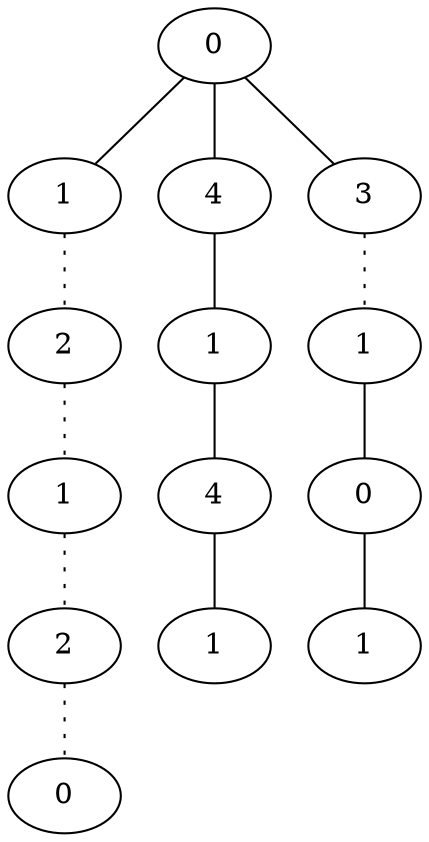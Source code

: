 graph {
a0[label=0];
a1[label=1];
a2[label=2];
a3[label=1];
a4[label=2];
a5[label=0];
a6[label=4];
a7[label=1];
a8[label=4];
a9[label=1];
a10[label=3];
a11[label=1];
a12[label=0];
a13[label=1];
a0 -- a1;
a0 -- a6;
a0 -- a10;
a1 -- a2 [style=dotted];
a2 -- a3 [style=dotted];
a3 -- a4 [style=dotted];
a4 -- a5 [style=dotted];
a6 -- a7;
a7 -- a8;
a8 -- a9;
a10 -- a11 [style=dotted];
a11 -- a12;
a12 -- a13;
}
